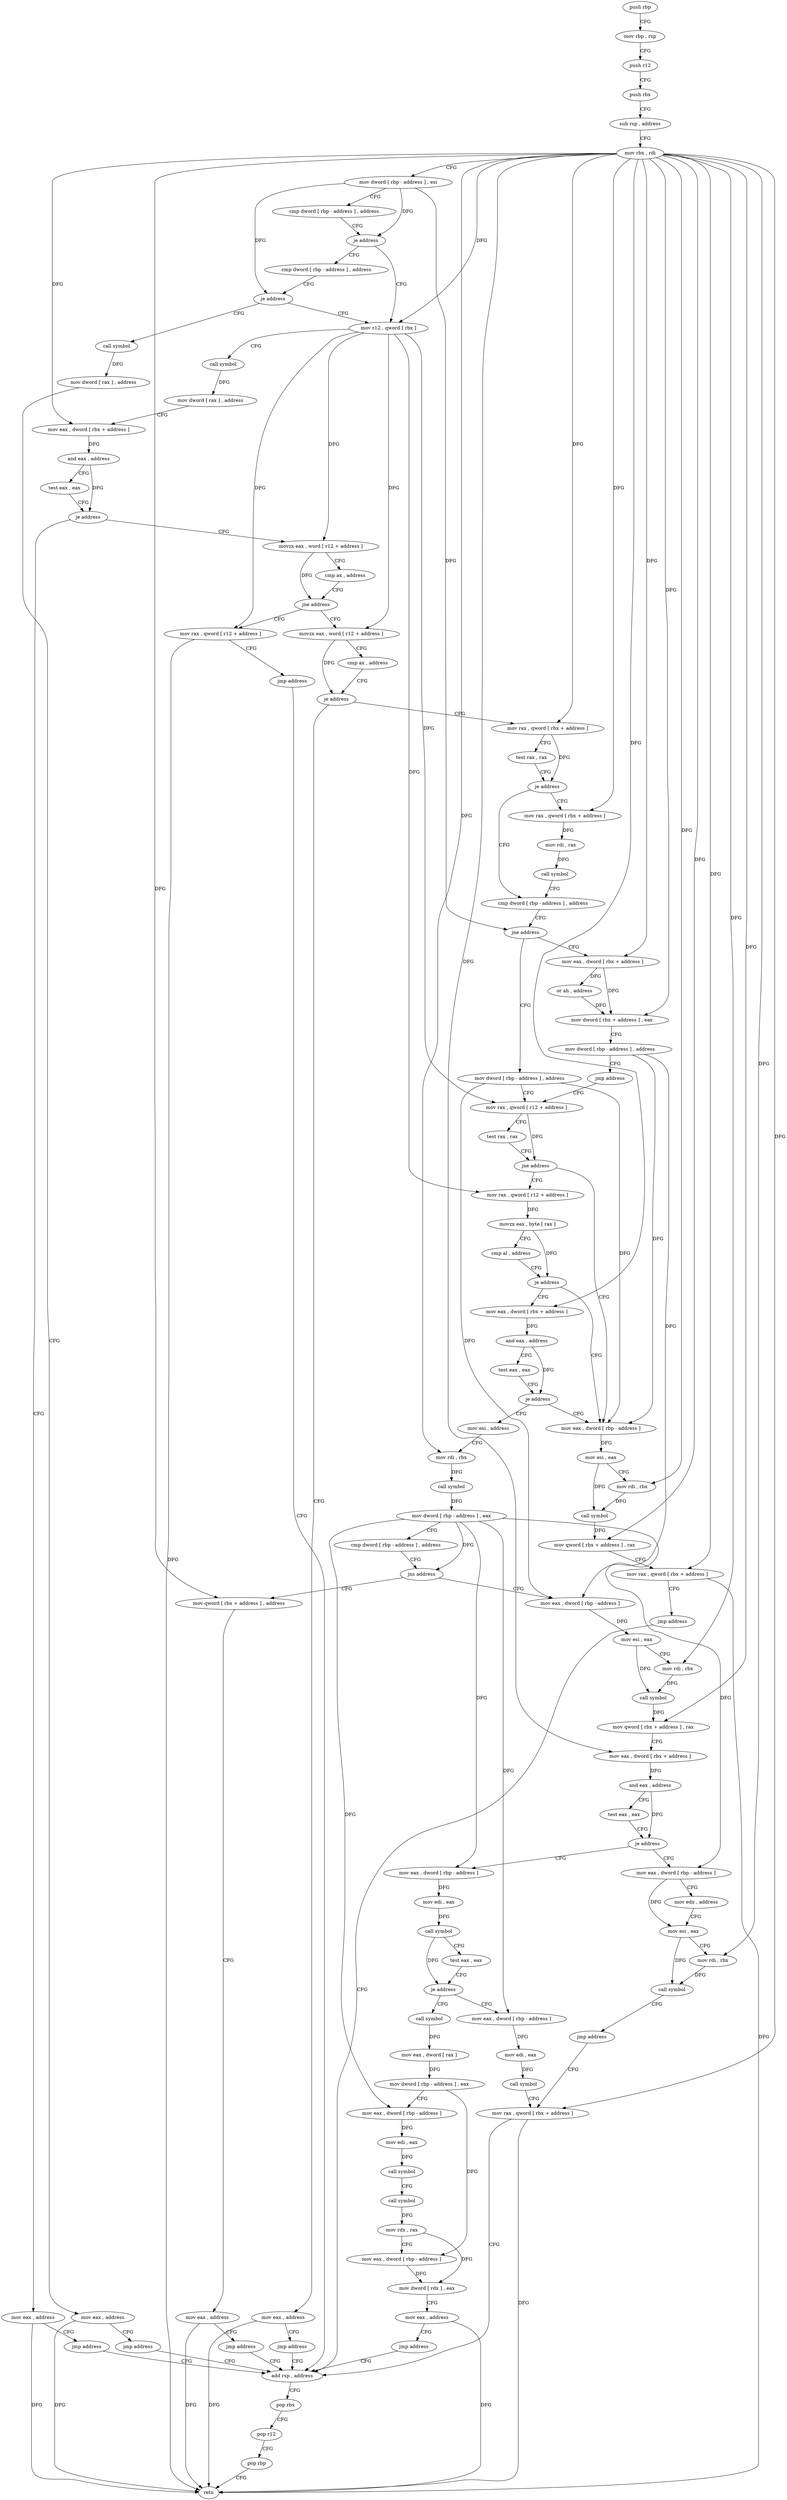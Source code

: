 digraph "func" {
"4298235" [label = "push rbp" ]
"4298236" [label = "mov rbp , rsp" ]
"4298239" [label = "push r12" ]
"4298241" [label = "push rbx" ]
"4298242" [label = "sub rsp , address" ]
"4298246" [label = "mov rbx , rdi" ]
"4298249" [label = "mov dword [ rbp - address ] , esi" ]
"4298252" [label = "cmp dword [ rbp - address ] , address" ]
"4298256" [label = "je address" ]
"4298288" [label = "mov r12 , qword [ rbx ]" ]
"4298258" [label = "cmp dword [ rbp - address ] , address" ]
"4298291" [label = "call symbol" ]
"4298296" [label = "mov dword [ rax ] , address" ]
"4298302" [label = "mov eax , dword [ rbx + address ]" ]
"4298305" [label = "and eax , address" ]
"4298310" [label = "test eax , eax" ]
"4298312" [label = "je address" ]
"4298324" [label = "movzx eax , word [ r12 + address ]" ]
"4298314" [label = "mov eax , address" ]
"4298265" [label = "je address" ]
"4298267" [label = "call symbol" ]
"4298330" [label = "cmp ax , address" ]
"4298334" [label = "jne address" ]
"4298346" [label = "movzx eax , word [ r12 + address ]" ]
"4298336" [label = "mov rax , qword [ r12 + address ]" ]
"4298319" [label = "jmp address" ]
"4298635" [label = "add rsp , address" ]
"4298272" [label = "mov dword [ rax ] , address" ]
"4298278" [label = "mov eax , address" ]
"4298283" [label = "jmp address" ]
"4298352" [label = "cmp ax , address" ]
"4298356" [label = "je address" ]
"4298368" [label = "mov rax , qword [ rbx + address ]" ]
"4298358" [label = "mov eax , address" ]
"4298341" [label = "jmp address" ]
"4298639" [label = "pop rbx" ]
"4298640" [label = "pop r12" ]
"4298642" [label = "pop rbp" ]
"4298643" [label = "retn" ]
"4298372" [label = "test rax , rax" ]
"4298375" [label = "je address" ]
"4298389" [label = "cmp dword [ rbp - address ] , address" ]
"4298377" [label = "mov rax , qword [ rbx + address ]" ]
"4298363" [label = "jmp address" ]
"4298396" [label = "jne address" ]
"4298416" [label = "mov dword [ rbp - address ] , address" ]
"4298398" [label = "mov eax , dword [ rbx + address ]" ]
"4298381" [label = "mov rdi , rax" ]
"4298384" [label = "call symbol" ]
"4298423" [label = "mov rax , qword [ r12 + address ]" ]
"4298401" [label = "or ah , address" ]
"4298404" [label = "mov dword [ rbx + address ] , eax" ]
"4298407" [label = "mov dword [ rbp - address ] , address" ]
"4298414" [label = "jmp address" ]
"4298455" [label = "mov eax , dword [ rbp - address ]" ]
"4298458" [label = "mov esi , eax" ]
"4298460" [label = "mov rdi , rbx" ]
"4298463" [label = "call symbol" ]
"4298468" [label = "mov qword [ rbx + address ] , rax" ]
"4298472" [label = "mov rax , qword [ rbx + address ]" ]
"4298476" [label = "jmp address" ]
"4298433" [label = "mov rax , qword [ r12 + address ]" ]
"4298438" [label = "movzx eax , byte [ rax ]" ]
"4298441" [label = "cmp al , address" ]
"4298443" [label = "je address" ]
"4298445" [label = "mov eax , dword [ rbx + address ]" ]
"4298428" [label = "test rax , rax" ]
"4298431" [label = "jne address" ]
"4298448" [label = "and eax , address" ]
"4298451" [label = "test eax , eax" ]
"4298453" [label = "je address" ]
"4298481" [label = "mov esi , address" ]
"4298486" [label = "mov rdi , rbx" ]
"4298489" [label = "call symbol" ]
"4298494" [label = "mov dword [ rbp - address ] , eax" ]
"4298497" [label = "cmp dword [ rbp - address ] , address" ]
"4298501" [label = "jns address" ]
"4298518" [label = "mov eax , dword [ rbp - address ]" ]
"4298503" [label = "mov qword [ rbx + address ] , address" ]
"4298521" [label = "mov esi , eax" ]
"4298523" [label = "mov rdi , rbx" ]
"4298526" [label = "call symbol" ]
"4298531" [label = "mov qword [ rbx + address ] , rax" ]
"4298535" [label = "mov eax , dword [ rbx + address ]" ]
"4298538" [label = "and eax , address" ]
"4298543" [label = "test eax , eax" ]
"4298545" [label = "je address" ]
"4298567" [label = "mov eax , dword [ rbp - address ]" ]
"4298547" [label = "mov eax , dword [ rbp - address ]" ]
"4298511" [label = "mov eax , address" ]
"4298516" [label = "jmp address" ]
"4298570" [label = "mov edi , eax" ]
"4298572" [label = "call symbol" ]
"4298577" [label = "test eax , eax" ]
"4298579" [label = "je address" ]
"4298621" [label = "mov eax , dword [ rbp - address ]" ]
"4298581" [label = "call symbol" ]
"4298550" [label = "mov edx , address" ]
"4298555" [label = "mov esi , eax" ]
"4298557" [label = "mov rdi , rbx" ]
"4298560" [label = "call symbol" ]
"4298565" [label = "jmp address" ]
"4298631" [label = "mov rax , qword [ rbx + address ]" ]
"4298624" [label = "mov edi , eax" ]
"4298626" [label = "call symbol" ]
"4298586" [label = "mov eax , dword [ rax ]" ]
"4298588" [label = "mov dword [ rbp - address ] , eax" ]
"4298591" [label = "mov eax , dword [ rbp - address ]" ]
"4298594" [label = "mov edi , eax" ]
"4298596" [label = "call symbol" ]
"4298601" [label = "call symbol" ]
"4298606" [label = "mov rdx , rax" ]
"4298609" [label = "mov eax , dword [ rbp - address ]" ]
"4298612" [label = "mov dword [ rdx ] , eax" ]
"4298614" [label = "mov eax , address" ]
"4298619" [label = "jmp address" ]
"4298235" -> "4298236" [ label = "CFG" ]
"4298236" -> "4298239" [ label = "CFG" ]
"4298239" -> "4298241" [ label = "CFG" ]
"4298241" -> "4298242" [ label = "CFG" ]
"4298242" -> "4298246" [ label = "CFG" ]
"4298246" -> "4298249" [ label = "CFG" ]
"4298246" -> "4298288" [ label = "DFG" ]
"4298246" -> "4298302" [ label = "DFG" ]
"4298246" -> "4298368" [ label = "DFG" ]
"4298246" -> "4298377" [ label = "DFG" ]
"4298246" -> "4298398" [ label = "DFG" ]
"4298246" -> "4298404" [ label = "DFG" ]
"4298246" -> "4298460" [ label = "DFG" ]
"4298246" -> "4298468" [ label = "DFG" ]
"4298246" -> "4298472" [ label = "DFG" ]
"4298246" -> "4298445" [ label = "DFG" ]
"4298246" -> "4298486" [ label = "DFG" ]
"4298246" -> "4298523" [ label = "DFG" ]
"4298246" -> "4298531" [ label = "DFG" ]
"4298246" -> "4298535" [ label = "DFG" ]
"4298246" -> "4298503" [ label = "DFG" ]
"4298246" -> "4298557" [ label = "DFG" ]
"4298246" -> "4298631" [ label = "DFG" ]
"4298249" -> "4298252" [ label = "CFG" ]
"4298249" -> "4298256" [ label = "DFG" ]
"4298249" -> "4298265" [ label = "DFG" ]
"4298249" -> "4298396" [ label = "DFG" ]
"4298252" -> "4298256" [ label = "CFG" ]
"4298256" -> "4298288" [ label = "CFG" ]
"4298256" -> "4298258" [ label = "CFG" ]
"4298288" -> "4298291" [ label = "CFG" ]
"4298288" -> "4298324" [ label = "DFG" ]
"4298288" -> "4298346" [ label = "DFG" ]
"4298288" -> "4298336" [ label = "DFG" ]
"4298288" -> "4298423" [ label = "DFG" ]
"4298288" -> "4298433" [ label = "DFG" ]
"4298258" -> "4298265" [ label = "CFG" ]
"4298291" -> "4298296" [ label = "DFG" ]
"4298296" -> "4298302" [ label = "CFG" ]
"4298302" -> "4298305" [ label = "DFG" ]
"4298305" -> "4298310" [ label = "CFG" ]
"4298305" -> "4298312" [ label = "DFG" ]
"4298310" -> "4298312" [ label = "CFG" ]
"4298312" -> "4298324" [ label = "CFG" ]
"4298312" -> "4298314" [ label = "CFG" ]
"4298324" -> "4298330" [ label = "CFG" ]
"4298324" -> "4298334" [ label = "DFG" ]
"4298314" -> "4298319" [ label = "CFG" ]
"4298314" -> "4298643" [ label = "DFG" ]
"4298265" -> "4298288" [ label = "CFG" ]
"4298265" -> "4298267" [ label = "CFG" ]
"4298267" -> "4298272" [ label = "DFG" ]
"4298330" -> "4298334" [ label = "CFG" ]
"4298334" -> "4298346" [ label = "CFG" ]
"4298334" -> "4298336" [ label = "CFG" ]
"4298346" -> "4298352" [ label = "CFG" ]
"4298346" -> "4298356" [ label = "DFG" ]
"4298336" -> "4298341" [ label = "CFG" ]
"4298336" -> "4298643" [ label = "DFG" ]
"4298319" -> "4298635" [ label = "CFG" ]
"4298635" -> "4298639" [ label = "CFG" ]
"4298272" -> "4298278" [ label = "CFG" ]
"4298278" -> "4298283" [ label = "CFG" ]
"4298278" -> "4298643" [ label = "DFG" ]
"4298283" -> "4298635" [ label = "CFG" ]
"4298352" -> "4298356" [ label = "CFG" ]
"4298356" -> "4298368" [ label = "CFG" ]
"4298356" -> "4298358" [ label = "CFG" ]
"4298368" -> "4298372" [ label = "CFG" ]
"4298368" -> "4298375" [ label = "DFG" ]
"4298358" -> "4298363" [ label = "CFG" ]
"4298358" -> "4298643" [ label = "DFG" ]
"4298341" -> "4298635" [ label = "CFG" ]
"4298639" -> "4298640" [ label = "CFG" ]
"4298640" -> "4298642" [ label = "CFG" ]
"4298642" -> "4298643" [ label = "CFG" ]
"4298372" -> "4298375" [ label = "CFG" ]
"4298375" -> "4298389" [ label = "CFG" ]
"4298375" -> "4298377" [ label = "CFG" ]
"4298389" -> "4298396" [ label = "CFG" ]
"4298377" -> "4298381" [ label = "DFG" ]
"4298363" -> "4298635" [ label = "CFG" ]
"4298396" -> "4298416" [ label = "CFG" ]
"4298396" -> "4298398" [ label = "CFG" ]
"4298416" -> "4298423" [ label = "CFG" ]
"4298416" -> "4298455" [ label = "DFG" ]
"4298416" -> "4298518" [ label = "DFG" ]
"4298398" -> "4298401" [ label = "DFG" ]
"4298398" -> "4298404" [ label = "DFG" ]
"4298381" -> "4298384" [ label = "DFG" ]
"4298384" -> "4298389" [ label = "CFG" ]
"4298423" -> "4298428" [ label = "CFG" ]
"4298423" -> "4298431" [ label = "DFG" ]
"4298401" -> "4298404" [ label = "DFG" ]
"4298404" -> "4298407" [ label = "CFG" ]
"4298407" -> "4298414" [ label = "CFG" ]
"4298407" -> "4298455" [ label = "DFG" ]
"4298407" -> "4298518" [ label = "DFG" ]
"4298414" -> "4298423" [ label = "CFG" ]
"4298455" -> "4298458" [ label = "DFG" ]
"4298458" -> "4298460" [ label = "CFG" ]
"4298458" -> "4298463" [ label = "DFG" ]
"4298460" -> "4298463" [ label = "DFG" ]
"4298463" -> "4298468" [ label = "DFG" ]
"4298468" -> "4298472" [ label = "CFG" ]
"4298472" -> "4298476" [ label = "CFG" ]
"4298472" -> "4298643" [ label = "DFG" ]
"4298476" -> "4298635" [ label = "CFG" ]
"4298433" -> "4298438" [ label = "DFG" ]
"4298438" -> "4298441" [ label = "CFG" ]
"4298438" -> "4298443" [ label = "DFG" ]
"4298441" -> "4298443" [ label = "CFG" ]
"4298443" -> "4298455" [ label = "CFG" ]
"4298443" -> "4298445" [ label = "CFG" ]
"4298445" -> "4298448" [ label = "DFG" ]
"4298428" -> "4298431" [ label = "CFG" ]
"4298431" -> "4298455" [ label = "CFG" ]
"4298431" -> "4298433" [ label = "CFG" ]
"4298448" -> "4298451" [ label = "CFG" ]
"4298448" -> "4298453" [ label = "DFG" ]
"4298451" -> "4298453" [ label = "CFG" ]
"4298453" -> "4298481" [ label = "CFG" ]
"4298453" -> "4298455" [ label = "CFG" ]
"4298481" -> "4298486" [ label = "CFG" ]
"4298486" -> "4298489" [ label = "DFG" ]
"4298489" -> "4298494" [ label = "DFG" ]
"4298494" -> "4298497" [ label = "CFG" ]
"4298494" -> "4298501" [ label = "DFG" ]
"4298494" -> "4298567" [ label = "DFG" ]
"4298494" -> "4298547" [ label = "DFG" ]
"4298494" -> "4298621" [ label = "DFG" ]
"4298494" -> "4298591" [ label = "DFG" ]
"4298497" -> "4298501" [ label = "CFG" ]
"4298501" -> "4298518" [ label = "CFG" ]
"4298501" -> "4298503" [ label = "CFG" ]
"4298518" -> "4298521" [ label = "DFG" ]
"4298503" -> "4298511" [ label = "CFG" ]
"4298521" -> "4298523" [ label = "CFG" ]
"4298521" -> "4298526" [ label = "DFG" ]
"4298523" -> "4298526" [ label = "DFG" ]
"4298526" -> "4298531" [ label = "DFG" ]
"4298531" -> "4298535" [ label = "CFG" ]
"4298535" -> "4298538" [ label = "DFG" ]
"4298538" -> "4298543" [ label = "CFG" ]
"4298538" -> "4298545" [ label = "DFG" ]
"4298543" -> "4298545" [ label = "CFG" ]
"4298545" -> "4298567" [ label = "CFG" ]
"4298545" -> "4298547" [ label = "CFG" ]
"4298567" -> "4298570" [ label = "DFG" ]
"4298547" -> "4298550" [ label = "CFG" ]
"4298547" -> "4298555" [ label = "DFG" ]
"4298511" -> "4298516" [ label = "CFG" ]
"4298511" -> "4298643" [ label = "DFG" ]
"4298516" -> "4298635" [ label = "CFG" ]
"4298570" -> "4298572" [ label = "DFG" ]
"4298572" -> "4298577" [ label = "CFG" ]
"4298572" -> "4298579" [ label = "DFG" ]
"4298577" -> "4298579" [ label = "CFG" ]
"4298579" -> "4298621" [ label = "CFG" ]
"4298579" -> "4298581" [ label = "CFG" ]
"4298621" -> "4298624" [ label = "DFG" ]
"4298581" -> "4298586" [ label = "DFG" ]
"4298550" -> "4298555" [ label = "CFG" ]
"4298555" -> "4298557" [ label = "CFG" ]
"4298555" -> "4298560" [ label = "DFG" ]
"4298557" -> "4298560" [ label = "DFG" ]
"4298560" -> "4298565" [ label = "CFG" ]
"4298565" -> "4298631" [ label = "CFG" ]
"4298631" -> "4298635" [ label = "CFG" ]
"4298631" -> "4298643" [ label = "DFG" ]
"4298624" -> "4298626" [ label = "DFG" ]
"4298626" -> "4298631" [ label = "CFG" ]
"4298586" -> "4298588" [ label = "DFG" ]
"4298588" -> "4298591" [ label = "CFG" ]
"4298588" -> "4298609" [ label = "DFG" ]
"4298591" -> "4298594" [ label = "DFG" ]
"4298594" -> "4298596" [ label = "DFG" ]
"4298596" -> "4298601" [ label = "CFG" ]
"4298601" -> "4298606" [ label = "DFG" ]
"4298606" -> "4298609" [ label = "CFG" ]
"4298606" -> "4298612" [ label = "DFG" ]
"4298609" -> "4298612" [ label = "DFG" ]
"4298612" -> "4298614" [ label = "CFG" ]
"4298614" -> "4298619" [ label = "CFG" ]
"4298614" -> "4298643" [ label = "DFG" ]
"4298619" -> "4298635" [ label = "CFG" ]
}

